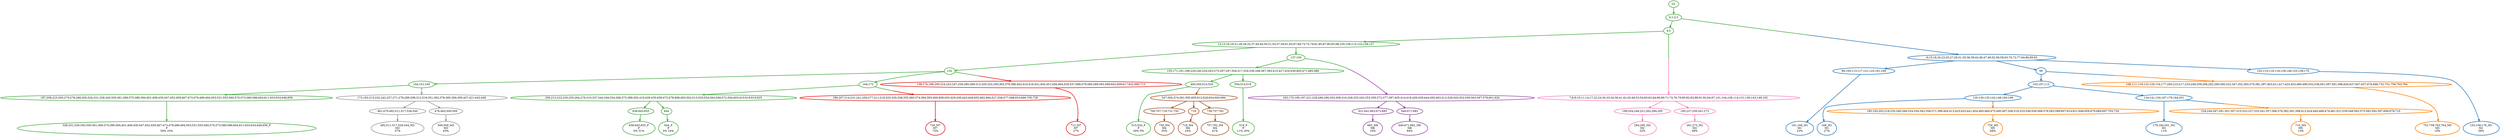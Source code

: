 digraph T {
	{
		rank=same
		55 [penwidth=3,colorscheme=set19,color=3,label="326;331;339;345;350;361;369;375;389;394;401;406;430;447;452;459;467;473;479;489;494;503;531;555;560;570;573;580;586;604;611;633;634;646;656_P\nP\n59% 25%"]
		51 [penwidth=3,colorscheme=set19,color=3,label="636;645;655_P\nP\n0% 31%"]
		49 [penwidth=3,colorscheme=set19,color=3,label="644_P\nP\n0% 24%"]
		45 [penwidth=3,colorscheme=set19,color=3,label="515;520_P\nP\n30% 0%"]
		43 [penwidth=3,colorscheme=set19,color=3,label="519_P\nP\n11% 20%"]
		41 [penwidth=3,colorscheme=set19,color=2,label="161;169_M1\nM1\n23%"]
		37 [penwidth=3,colorscheme=set19,color=2,label="168_M1\nM1\n27%"]
		35 [penwidth=3,colorscheme=set19,color=2,label="179;184;201_M1\nM1\n11%"]
		33 [penwidth=3,colorscheme=set19,color=2,label="153;158;176_M1\nM1\n39%"]
		31 [penwidth=3,colorscheme=set19,color=8,label="284;295_M2\nM2\n32%"]
		29 [penwidth=3,colorscheme=set19,color=8,label="261;273_M2\nM2\n68%"]
		27 [penwidth=3,colorscheme=set19,color=9,label="492;511;517;526;544_M3\nM3\n37%"]
		25 [penwidth=3,colorscheme=set19,color=9,label="500;509_M3\nM3\n63%"]
		23 [penwidth=3,colorscheme=set19,color=7,label="750_M4\nM4\n35%"]
		21 [penwidth=3,colorscheme=set19,color=7,label="718_M4\nM4\n24%"]
		19 [penwidth=3,colorscheme=set19,color=7,label="757;762_M4\nM4\n41%"]
		18 [penwidth=3,colorscheme=set19,color=5,label="734_M5\nM5\n68%"]
		17 [penwidth=3,colorscheme=set19,color=5,label="710_M5\nM5\n13%"]
		16 [penwidth=3,colorscheme=set19,color=5,label="751;759;763;764_M5\nM5\n19%"]
		14 [penwidth=3,colorscheme=set19,color=4,label="683_M6\nM6\n16%"]
		12 [penwidth=3,colorscheme=set19,color=4,label="640;671;682_M6\nM6\n84%"]
		11 [penwidth=3,colorscheme=set19,color=1,label="713_M7\nM7\n27%"]
		10 [penwidth=3,colorscheme=set19,color=1,label="728_M7\nM7\n73%"]
	}
	62 [penwidth=3,colorscheme=set19,color=3,label="GL"]
	61 [penwidth=3,colorscheme=set19,color=3,label="0;1;2;3"]
	60 [penwidth=3,colorscheme=set19,color=3,label="4;5"]
	59 [penwidth=3,colorscheme=set19,color=3,label="12;13;16;19;21;26;28;32;37;40;44;50;51;55;57;59;61;65;67;68;73;75;78;81;85;87;90;95;98;105;109;115;122;126;127"]
	58 [penwidth=3,colorscheme=set19,color=3,label="132"]
	57 [penwidth=3,colorscheme=set19,color=3,label="144;151;165"]
	56 [penwidth=3,colorscheme=set19,color=3,label="187;208;223;265;270;278;288;305;326;331;339;345;350;361;369;375;389;394;401;406;430;447;452;459;467;473;479;489;494;503;531;555;560;570;573;580;586;604;611;633;634;646;656"]
	54 [penwidth=3,colorscheme=set19,color=3,label="164;172"]
	53 [penwidth=3,colorscheme=set19,color=3,label="206;213;222;230;255;264;276;310;337;344;349;354;368;373;388;392;419;428;435;458;472;478;488;493;502;513;530;554;564;569;572;594;603;610;618;619;625"]
	52 [penwidth=3,colorscheme=set19,color=3,label="636;645;655"]
	50 [penwidth=3,colorscheme=set19,color=3,label="644"]
	48 [penwidth=3,colorscheme=set19,color=3,label="137;150"]
	47 [penwidth=3,colorscheme=set19,color=3,label="155;171;191;198;229;240;254;263;275;287;297;304;317;329;336;348;367;383;415;427;434;439;465;471;485;486"]
	46 [penwidth=3,colorscheme=set19,color=3,label="495;505;515;520"]
	44 [penwidth=3,colorscheme=set19,color=3,label="504;514;519"]
	42 [penwidth=3,colorscheme=set19,color=2,label="96;100;113;117;121;125;161;169"]
	40 [penwidth=3,colorscheme=set19,color=2,label="99"]
	39 [penwidth=3,colorscheme=set19,color=2,label="103;107;112"]
	38 [penwidth=3,colorscheme=set19,color=2,label="120;130;135;142;148;160;168"]
	36 [penwidth=3,colorscheme=set19,color=2,label="124;141;154;167;179;184;201"]
	34 [penwidth=3,colorscheme=set19,color=2,label="102;110;116;118;128;146;153;158;176"]
	32 [penwidth=3,colorscheme=set19,color=8,label="189;204;246;251;262;284;295"]
	30 [penwidth=3,colorscheme=set19,color=8,label="195;237;250;261;273"]
	28 [penwidth=3,colorscheme=set19,color=9,label="461;470;492;511;517;526;544"]
	26 [penwidth=3,colorscheme=set19,color=9,label="476;483;500;509"]
	24 [penwidth=3,colorscheme=set19,color=7,label="700;707;719;731;750"]
	22 [penwidth=3,colorscheme=set19,color=7,label="718"]
	20 [penwidth=3,colorscheme=set19,color=7,label="739;757;762"]
	15 [penwidth=3,colorscheme=set19,color=4,label="631;641;663;672;683"]
	13 [penwidth=3,colorscheme=set19,color=4,label="640;671;682"]
	9 [penwidth=3,colorscheme=set19,color=5,label="185;193;202;218;235;260;268;324;334;342;358;371;399;404;413;425;433;441;454;460;469;475;490;497;506;516;533;549;556;566;576;583;598;607;614;621;648;659;679;689;697;703;734"]
	8 [penwidth=3,colorscheme=set19,color=5,label="234;244;267;291;301;307;315;323;327;333;341;357;366;376;382;391;398;412;424;440;468;474;481;521;539;548;562;575;582;592;597;606;678;710"]
	7 [penwidth=3,colorscheme=set19,color=5,label="106;111;119;123;129;134;177;200;210;217;233;249;259;266;282;290;306;322;347;352;365;370;381;397;403;411;417;423;453;480;496;532;538;561;587;591;596;626;637;647;657;676;686;732;751;759;763;764"]
	6 [penwidth=3,colorscheme=set19,color=7,label="547;565;574;581;595;605;612;620;654;665;694"]
	5 [penwidth=3,colorscheme=set19,color=1,label="186;207;214;231;241;256;277;311;318;325;330;338;355;360;374;384;393;400;409;420;429;436;443;449;455;462;484;527;558;577;588;653;699;705;728"]
	4 [penwidth=3,colorscheme=set19,color=1,label="138;174;188;209;224;243;247;258;280;299;313;320;332;340;363;379;386;402;410;416;431;445;451;456;464;529;537;568;579;584;589;593;599;602;609;617;632;685;713"]
	3 [penwidth=3,colorscheme=set19,color=4,label="163;170;190;197;221;228;286;296;303;309;316;328;335;343;353;359;372;377;387;405;414;418;426;438;444;450;463;512;528;545;552;559;563;567;578;601;624"]
	2 [penwidth=3,colorscheme=set19,color=9,label="173;182;215;232;242;257;271;279;289;298;312;319;351;362;378;385;390;395;407;421;442;448"]
	1 [penwidth=3,colorscheme=set19,color=8,label="7;8;9;10;11;14;17;22;24;30;33;34;38;41;42;45;48;53;54;60;62;64;66;69;71;74;76;79;80;82;83;88;91;92;94;97;101;104;108;114;131;136;143;149;162"]
	0 [penwidth=3,colorscheme=set19,color=2,label="6;15;18;20;23;25;27;29;31;35;36;39;43;46;47;49;52;56;58;63;70;72;77;84;86;89;93"]
	62 -> 61 [penwidth=3,colorscheme=set19,color=3]
	61 -> 60 [penwidth=3,colorscheme=set19,color=3]
	61 -> 0 [penwidth=3,colorscheme=set19,color="3;0.5:2"]
	60 -> 59 [penwidth=3,colorscheme=set19,color=3]
	60 -> 1 [penwidth=3,colorscheme=set19,color="3;0.5:8"]
	59 -> 58 [penwidth=3,colorscheme=set19,color=3]
	59 -> 48 [penwidth=3,colorscheme=set19,color=3]
	58 -> 57 [penwidth=3,colorscheme=set19,color=3]
	58 -> 54 [penwidth=3,colorscheme=set19,color=3]
	58 -> 4 [penwidth=3,colorscheme=set19,color="3;0.5:1"]
	57 -> 56 [penwidth=3,colorscheme=set19,color=3]
	57 -> 2 [penwidth=3,colorscheme=set19,color="3;0.5:9"]
	56 -> 55 [penwidth=3,colorscheme=set19,color=3]
	54 -> 53 [penwidth=3,colorscheme=set19,color=3]
	54 -> 5 [penwidth=3,colorscheme=set19,color="3;0.5:1"]
	53 -> 52 [penwidth=3,colorscheme=set19,color=3]
	53 -> 50 [penwidth=3,colorscheme=set19,color=3]
	52 -> 51 [penwidth=3,colorscheme=set19,color=3]
	50 -> 49 [penwidth=3,colorscheme=set19,color=3]
	48 -> 47 [penwidth=3,colorscheme=set19,color=3]
	48 -> 3 [penwidth=3,colorscheme=set19,color="3;0.5:4"]
	47 -> 44 [penwidth=3,colorscheme=set19,color=3]
	47 -> 46 [penwidth=3,colorscheme=set19,color=3]
	46 -> 45 [penwidth=3,colorscheme=set19,color=3]
	46 -> 6 [penwidth=3,colorscheme=set19,color="3;0.5:7"]
	44 -> 43 [penwidth=3,colorscheme=set19,color=3]
	42 -> 41 [penwidth=3,colorscheme=set19,color=2]
	40 -> 39 [penwidth=3,colorscheme=set19,color=2]
	40 -> 7 [penwidth=3,colorscheme=set19,color="2;0.5:5"]
	39 -> 36 [penwidth=3,colorscheme=set19,color=2]
	39 -> 38 [penwidth=3,colorscheme=set19,color=2]
	38 -> 37 [penwidth=3,colorscheme=set19,color=2]
	38 -> 9 [penwidth=3,colorscheme=set19,color="2;0.5:5"]
	36 -> 35 [penwidth=3,colorscheme=set19,color=2]
	36 -> 8 [penwidth=3,colorscheme=set19,color="2;0.5:5"]
	34 -> 33 [penwidth=3,colorscheme=set19,color=2]
	32 -> 31 [penwidth=3,colorscheme=set19,color=8]
	30 -> 29 [penwidth=3,colorscheme=set19,color=8]
	28 -> 27 [penwidth=3,colorscheme=set19,color=9]
	26 -> 25 [penwidth=3,colorscheme=set19,color=9]
	24 -> 23 [penwidth=3,colorscheme=set19,color=7]
	22 -> 21 [penwidth=3,colorscheme=set19,color=7]
	20 -> 19 [penwidth=3,colorscheme=set19,color=7]
	15 -> 14 [penwidth=3,colorscheme=set19,color=4]
	13 -> 12 [penwidth=3,colorscheme=set19,color=4]
	9 -> 18 [penwidth=3,colorscheme=set19,color=5]
	8 -> 17 [penwidth=3,colorscheme=set19,color=5]
	7 -> 16 [penwidth=3,colorscheme=set19,color=5]
	6 -> 24 [penwidth=3,colorscheme=set19,color=7]
	6 -> 22 [penwidth=3,colorscheme=set19,color=7]
	6 -> 20 [penwidth=3,colorscheme=set19,color=7]
	5 -> 10 [penwidth=3,colorscheme=set19,color=1]
	4 -> 11 [penwidth=3,colorscheme=set19,color=1]
	3 -> 15 [penwidth=3,colorscheme=set19,color=4]
	3 -> 13 [penwidth=3,colorscheme=set19,color=4]
	2 -> 28 [penwidth=3,colorscheme=set19,color=9]
	2 -> 26 [penwidth=3,colorscheme=set19,color=9]
	1 -> 32 [penwidth=3,colorscheme=set19,color=8]
	1 -> 30 [penwidth=3,colorscheme=set19,color=8]
	0 -> 42 [penwidth=3,colorscheme=set19,color=2]
	0 -> 40 [penwidth=3,colorscheme=set19,color=2]
	0 -> 34 [penwidth=3,colorscheme=set19,color=2]
}
